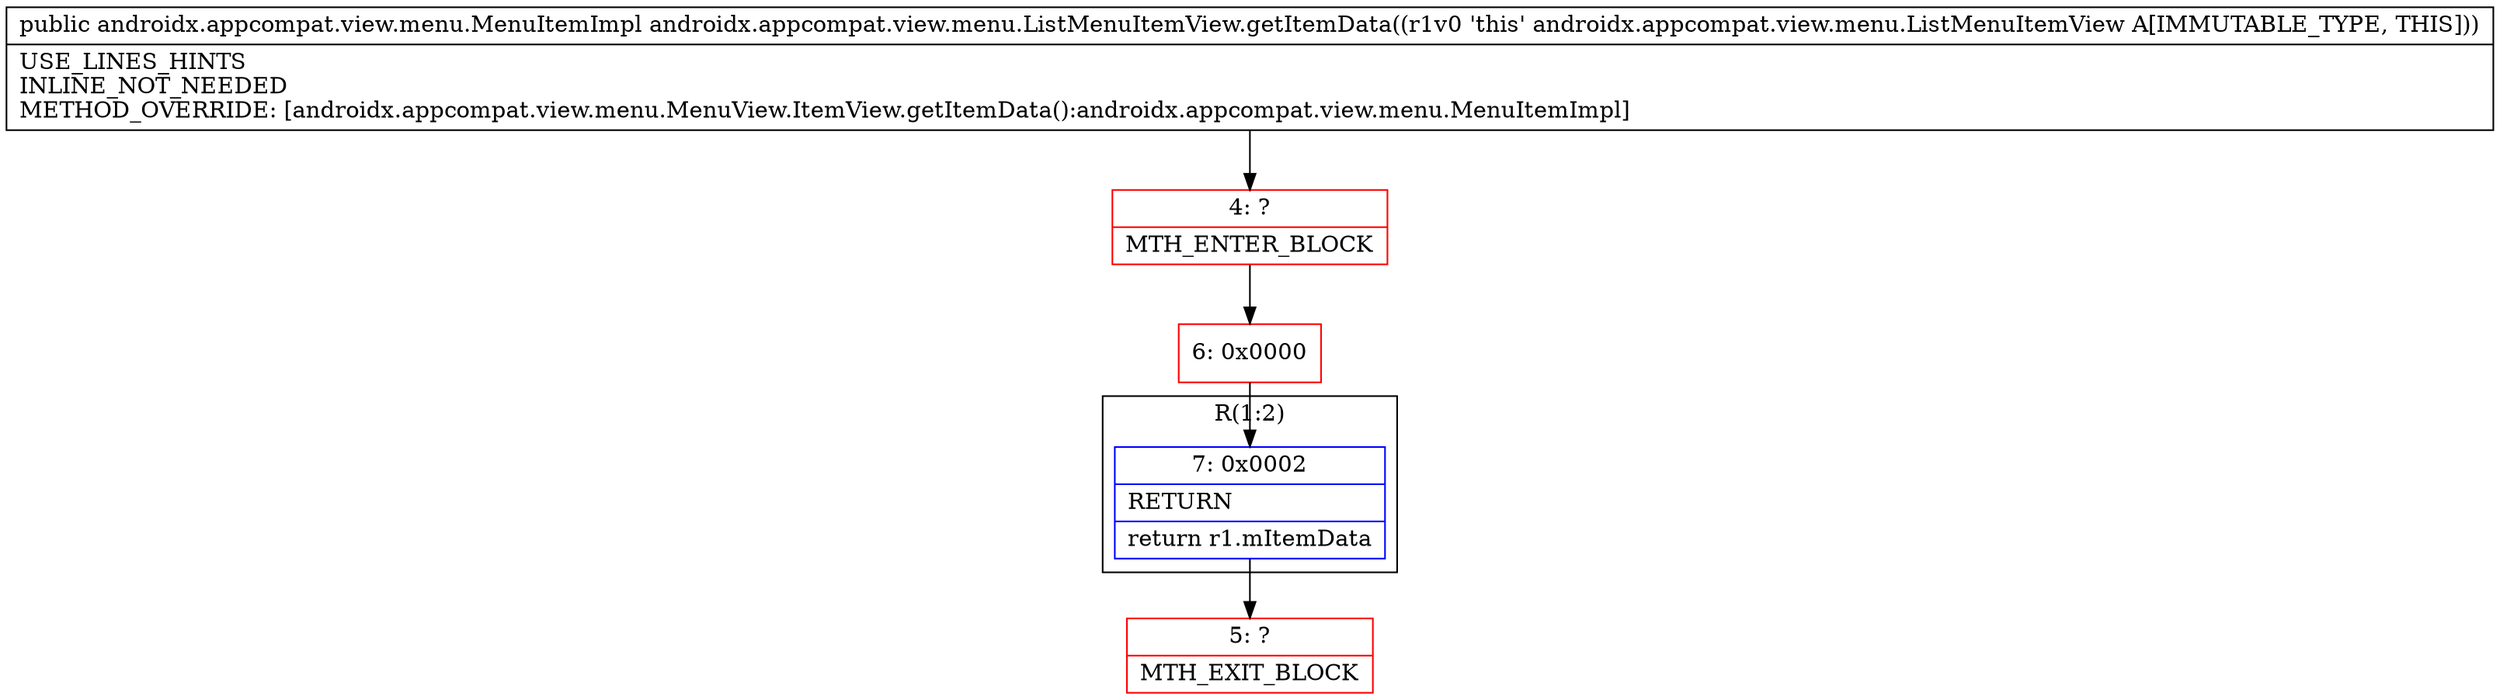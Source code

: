 digraph "CFG forandroidx.appcompat.view.menu.ListMenuItemView.getItemData()Landroidx\/appcompat\/view\/menu\/MenuItemImpl;" {
subgraph cluster_Region_666273977 {
label = "R(1:2)";
node [shape=record,color=blue];
Node_7 [shape=record,label="{7\:\ 0x0002|RETURN\l|return r1.mItemData\l}"];
}
Node_4 [shape=record,color=red,label="{4\:\ ?|MTH_ENTER_BLOCK\l}"];
Node_6 [shape=record,color=red,label="{6\:\ 0x0000}"];
Node_5 [shape=record,color=red,label="{5\:\ ?|MTH_EXIT_BLOCK\l}"];
MethodNode[shape=record,label="{public androidx.appcompat.view.menu.MenuItemImpl androidx.appcompat.view.menu.ListMenuItemView.getItemData((r1v0 'this' androidx.appcompat.view.menu.ListMenuItemView A[IMMUTABLE_TYPE, THIS]))  | USE_LINES_HINTS\lINLINE_NOT_NEEDED\lMETHOD_OVERRIDE: [androidx.appcompat.view.menu.MenuView.ItemView.getItemData():androidx.appcompat.view.menu.MenuItemImpl]\l}"];
MethodNode -> Node_4;Node_7 -> Node_5;
Node_4 -> Node_6;
Node_6 -> Node_7;
}

